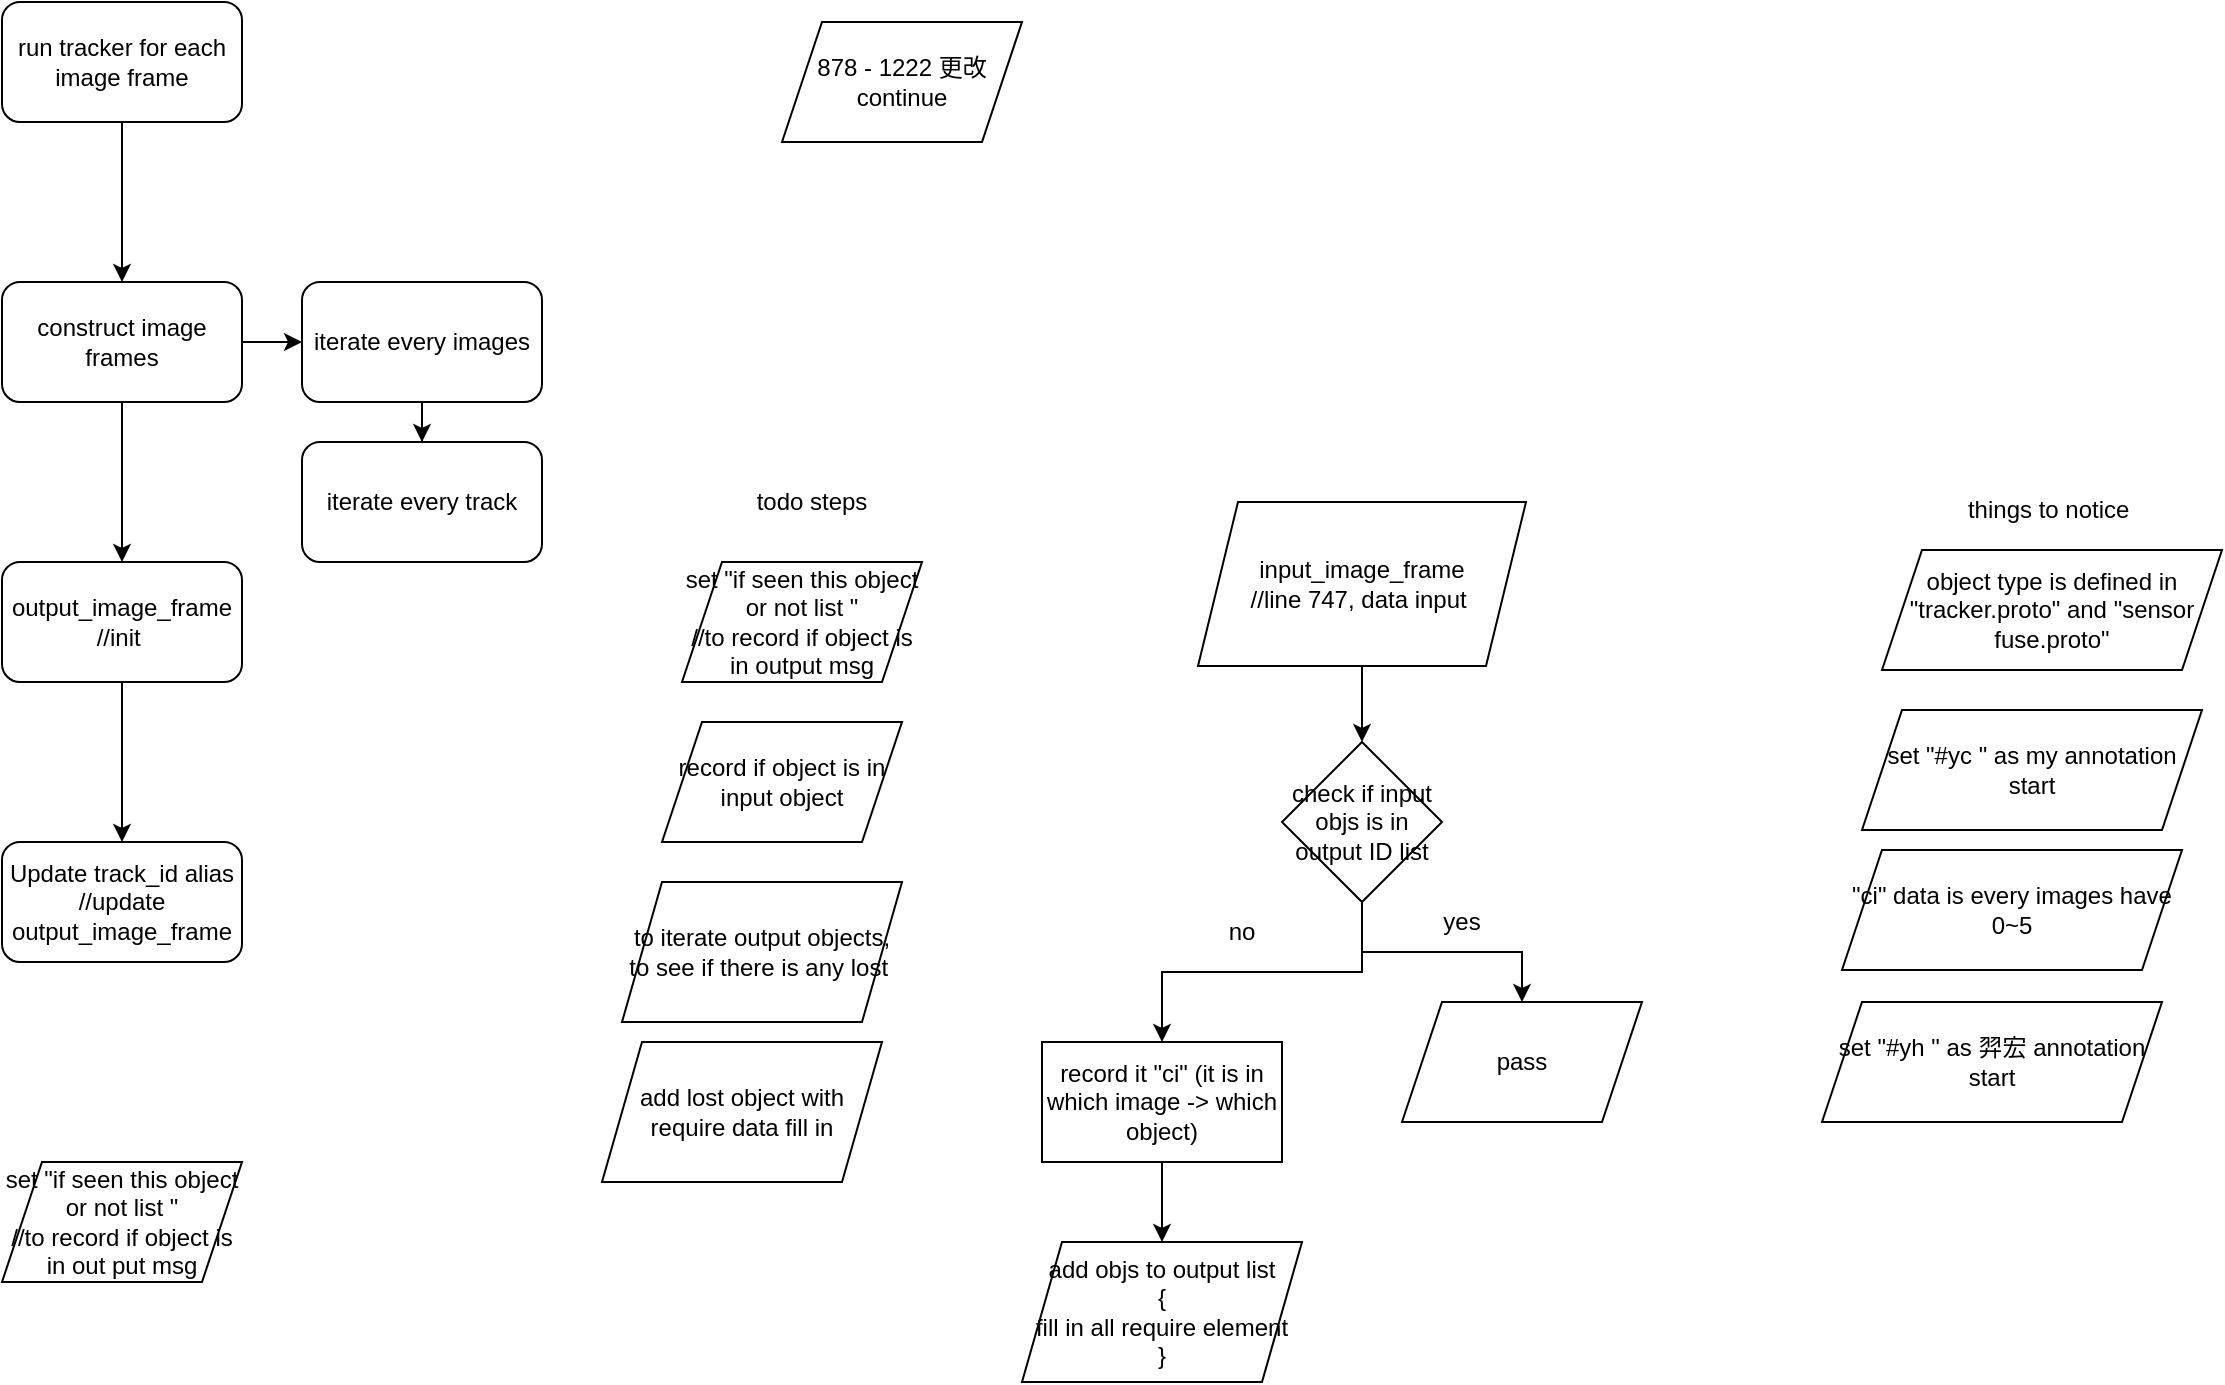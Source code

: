 <mxfile version="15.0.6" type="github">
  <diagram id="z7T73s2i-OFT3F3iAoDb" name="Page-1">
    <mxGraphModel dx="818" dy="466" grid="1" gridSize="10" guides="1" tooltips="1" connect="1" arrows="1" fold="1" page="1" pageScale="1" pageWidth="827" pageHeight="1169" math="0" shadow="0">
      <root>
        <mxCell id="0" />
        <mxCell id="1" parent="0" />
        <mxCell id="UH2d_EVZu4zvosDESQFh-3" value="" style="edgeStyle=orthogonalEdgeStyle;rounded=0;orthogonalLoop=1;jettySize=auto;html=1;" edge="1" parent="1" source="UH2d_EVZu4zvosDESQFh-1" target="UH2d_EVZu4zvosDESQFh-2">
          <mxGeometry relative="1" as="geometry" />
        </mxCell>
        <mxCell id="UH2d_EVZu4zvosDESQFh-1" value="run tracker for each image frame" style="rounded=1;whiteSpace=wrap;html=1;" vertex="1" parent="1">
          <mxGeometry x="70" y="100" width="120" height="60" as="geometry" />
        </mxCell>
        <mxCell id="UH2d_EVZu4zvosDESQFh-5" value="" style="edgeStyle=orthogonalEdgeStyle;rounded=0;orthogonalLoop=1;jettySize=auto;html=1;" edge="1" parent="1" source="UH2d_EVZu4zvosDESQFh-2" target="UH2d_EVZu4zvosDESQFh-4">
          <mxGeometry relative="1" as="geometry" />
        </mxCell>
        <mxCell id="UH2d_EVZu4zvosDESQFh-39" value="" style="edgeStyle=orthogonalEdgeStyle;rounded=0;orthogonalLoop=1;jettySize=auto;html=1;" edge="1" parent="1" source="UH2d_EVZu4zvosDESQFh-2" target="UH2d_EVZu4zvosDESQFh-38">
          <mxGeometry relative="1" as="geometry" />
        </mxCell>
        <mxCell id="UH2d_EVZu4zvosDESQFh-2" value="construct image frames" style="whiteSpace=wrap;html=1;rounded=1;" vertex="1" parent="1">
          <mxGeometry x="70" y="240" width="120" height="60" as="geometry" />
        </mxCell>
        <mxCell id="UH2d_EVZu4zvosDESQFh-9" value="" style="edgeStyle=orthogonalEdgeStyle;rounded=0;orthogonalLoop=1;jettySize=auto;html=1;" edge="1" parent="1" source="UH2d_EVZu4zvosDESQFh-4" target="UH2d_EVZu4zvosDESQFh-8">
          <mxGeometry relative="1" as="geometry" />
        </mxCell>
        <mxCell id="UH2d_EVZu4zvosDESQFh-4" value="output_image_frame&lt;br&gt;//init&amp;nbsp;" style="whiteSpace=wrap;html=1;rounded=1;" vertex="1" parent="1">
          <mxGeometry x="70" y="380" width="120" height="60" as="geometry" />
        </mxCell>
        <mxCell id="UH2d_EVZu4zvosDESQFh-7" value="878 - 1222 更改continue" style="shape=parallelogram;perimeter=parallelogramPerimeter;whiteSpace=wrap;html=1;fixedSize=1;" vertex="1" parent="1">
          <mxGeometry x="460" y="110" width="120" height="60" as="geometry" />
        </mxCell>
        <mxCell id="UH2d_EVZu4zvosDESQFh-8" value="Update track_id alias&lt;br&gt;//update output_image_frame&lt;br&gt;" style="whiteSpace=wrap;html=1;rounded=1;" vertex="1" parent="1">
          <mxGeometry x="70" y="520" width="120" height="60" as="geometry" />
        </mxCell>
        <mxCell id="UH2d_EVZu4zvosDESQFh-23" style="edgeStyle=orthogonalEdgeStyle;rounded=0;orthogonalLoop=1;jettySize=auto;html=1;entryX=0.5;entryY=0;entryDx=0;entryDy=0;" edge="1" parent="1" source="UH2d_EVZu4zvosDESQFh-10" target="UH2d_EVZu4zvosDESQFh-14">
          <mxGeometry relative="1" as="geometry" />
        </mxCell>
        <mxCell id="UH2d_EVZu4zvosDESQFh-10" value="input_image_frame&lt;br&gt;//line 747, data input&amp;nbsp;" style="shape=parallelogram;perimeter=parallelogramPerimeter;whiteSpace=wrap;html=1;fixedSize=1;" vertex="1" parent="1">
          <mxGeometry x="668" y="350" width="164" height="82" as="geometry" />
        </mxCell>
        <mxCell id="UH2d_EVZu4zvosDESQFh-11" value="object type is defined in &quot;tracker.proto&quot; and &quot;sensor fuse.proto&quot;" style="shape=parallelogram;perimeter=parallelogramPerimeter;whiteSpace=wrap;html=1;fixedSize=1;" vertex="1" parent="1">
          <mxGeometry x="1010" y="374" width="170" height="60" as="geometry" />
        </mxCell>
        <mxCell id="UH2d_EVZu4zvosDESQFh-12" value="record if object is in input object" style="shape=parallelogram;perimeter=parallelogramPerimeter;whiteSpace=wrap;html=1;fixedSize=1;" vertex="1" parent="1">
          <mxGeometry x="400" y="460" width="120" height="60" as="geometry" />
        </mxCell>
        <mxCell id="UH2d_EVZu4zvosDESQFh-16" style="edgeStyle=orthogonalEdgeStyle;rounded=0;orthogonalLoop=1;jettySize=auto;html=1;exitX=0.5;exitY=1;exitDx=0;exitDy=0;entryX=0.5;entryY=0;entryDx=0;entryDy=0;" edge="1" parent="1" source="UH2d_EVZu4zvosDESQFh-14" target="UH2d_EVZu4zvosDESQFh-15">
          <mxGeometry relative="1" as="geometry" />
        </mxCell>
        <mxCell id="UH2d_EVZu4zvosDESQFh-24" style="edgeStyle=orthogonalEdgeStyle;rounded=0;orthogonalLoop=1;jettySize=auto;html=1;entryX=0.5;entryY=0;entryDx=0;entryDy=0;" edge="1" parent="1" source="UH2d_EVZu4zvosDESQFh-14" target="UH2d_EVZu4zvosDESQFh-28">
          <mxGeometry relative="1" as="geometry" />
        </mxCell>
        <mxCell id="UH2d_EVZu4zvosDESQFh-14" value="&lt;span&gt;check if input objs is in output ID list&lt;/span&gt;" style="rhombus;whiteSpace=wrap;html=1;" vertex="1" parent="1">
          <mxGeometry x="710" y="470" width="80" height="80" as="geometry" />
        </mxCell>
        <mxCell id="UH2d_EVZu4zvosDESQFh-15" value="pass" style="shape=parallelogram;perimeter=parallelogramPerimeter;whiteSpace=wrap;html=1;fixedSize=1;" vertex="1" parent="1">
          <mxGeometry x="770" y="600" width="120" height="60" as="geometry" />
        </mxCell>
        <mxCell id="UH2d_EVZu4zvosDESQFh-17" value="yes" style="text;html=1;strokeColor=none;fillColor=none;align=center;verticalAlign=middle;whiteSpace=wrap;rounded=0;" vertex="1" parent="1">
          <mxGeometry x="780" y="550" width="40" height="20" as="geometry" />
        </mxCell>
        <mxCell id="UH2d_EVZu4zvosDESQFh-18" value="add objs to output list&lt;br&gt;{&lt;br&gt;fill in all require element&lt;br&gt;}" style="shape=parallelogram;perimeter=parallelogramPerimeter;whiteSpace=wrap;html=1;fixedSize=1;" vertex="1" parent="1">
          <mxGeometry x="580" y="720" width="140" height="70" as="geometry" />
        </mxCell>
        <mxCell id="UH2d_EVZu4zvosDESQFh-21" value="set &quot;if seen this object or not list &quot;&lt;br&gt;//to record if object is in output msg" style="shape=parallelogram;perimeter=parallelogramPerimeter;whiteSpace=wrap;html=1;fixedSize=1;" vertex="1" parent="1">
          <mxGeometry x="410" y="380" width="120" height="60" as="geometry" />
        </mxCell>
        <mxCell id="UH2d_EVZu4zvosDESQFh-22" value="set &quot;if seen this object or not list &quot;&lt;br&gt;//to record if object is in out put msg" style="shape=parallelogram;perimeter=parallelogramPerimeter;whiteSpace=wrap;html=1;fixedSize=1;" vertex="1" parent="1">
          <mxGeometry x="70" y="680" width="120" height="60" as="geometry" />
        </mxCell>
        <mxCell id="UH2d_EVZu4zvosDESQFh-25" value="no&lt;br&gt;" style="text;html=1;strokeColor=none;fillColor=none;align=center;verticalAlign=middle;whiteSpace=wrap;rounded=0;" vertex="1" parent="1">
          <mxGeometry x="670" y="555" width="40" height="20" as="geometry" />
        </mxCell>
        <mxCell id="UH2d_EVZu4zvosDESQFh-32" style="edgeStyle=orthogonalEdgeStyle;rounded=0;orthogonalLoop=1;jettySize=auto;html=1;" edge="1" parent="1" source="UH2d_EVZu4zvosDESQFh-28" target="UH2d_EVZu4zvosDESQFh-18">
          <mxGeometry relative="1" as="geometry" />
        </mxCell>
        <mxCell id="UH2d_EVZu4zvosDESQFh-28" value="record it &quot;ci&quot; (it is in which image -&amp;gt; which object)" style="whiteSpace=wrap;html=1;" vertex="1" parent="1">
          <mxGeometry x="590" y="620" width="120" height="60" as="geometry" />
        </mxCell>
        <mxCell id="UH2d_EVZu4zvosDESQFh-33" value="todo steps" style="text;html=1;strokeColor=none;fillColor=none;align=center;verticalAlign=middle;whiteSpace=wrap;rounded=0;" vertex="1" parent="1">
          <mxGeometry x="440" y="340" width="70" height="20" as="geometry" />
        </mxCell>
        <mxCell id="UH2d_EVZu4zvosDESQFh-34" value="to iterate output objects, to see if there is any lost&amp;nbsp;" style="shape=parallelogram;perimeter=parallelogramPerimeter;whiteSpace=wrap;html=1;fixedSize=1;" vertex="1" parent="1">
          <mxGeometry x="380" y="540" width="140" height="70" as="geometry" />
        </mxCell>
        <mxCell id="UH2d_EVZu4zvosDESQFh-35" value="add lost object with require data fill in" style="shape=parallelogram;perimeter=parallelogramPerimeter;whiteSpace=wrap;html=1;fixedSize=1;" vertex="1" parent="1">
          <mxGeometry x="370" y="620" width="140" height="70" as="geometry" />
        </mxCell>
        <mxCell id="UH2d_EVZu4zvosDESQFh-36" value="things to notice&amp;nbsp;" style="text;html=1;strokeColor=none;fillColor=none;align=center;verticalAlign=middle;whiteSpace=wrap;rounded=0;" vertex="1" parent="1">
          <mxGeometry x="1050" y="344" width="90" height="20" as="geometry" />
        </mxCell>
        <mxCell id="UH2d_EVZu4zvosDESQFh-37" value="set &quot;#yc &quot; as my&amp;nbsp;annotation start" style="shape=parallelogram;perimeter=parallelogramPerimeter;whiteSpace=wrap;html=1;fixedSize=1;" vertex="1" parent="1">
          <mxGeometry x="1000" y="454" width="170" height="60" as="geometry" />
        </mxCell>
        <mxCell id="UH2d_EVZu4zvosDESQFh-41" value="" style="edgeStyle=orthogonalEdgeStyle;rounded=0;orthogonalLoop=1;jettySize=auto;html=1;" edge="1" parent="1" source="UH2d_EVZu4zvosDESQFh-38" target="UH2d_EVZu4zvosDESQFh-40">
          <mxGeometry relative="1" as="geometry" />
        </mxCell>
        <mxCell id="UH2d_EVZu4zvosDESQFh-38" value="iterate every images" style="whiteSpace=wrap;html=1;rounded=1;" vertex="1" parent="1">
          <mxGeometry x="220" y="240" width="120" height="60" as="geometry" />
        </mxCell>
        <mxCell id="UH2d_EVZu4zvosDESQFh-40" value="iterate every track" style="whiteSpace=wrap;html=1;rounded=1;" vertex="1" parent="1">
          <mxGeometry x="220" y="320" width="120" height="60" as="geometry" />
        </mxCell>
        <mxCell id="UH2d_EVZu4zvosDESQFh-42" value="&quot;ci&quot; data is every images have 0~5" style="shape=parallelogram;perimeter=parallelogramPerimeter;whiteSpace=wrap;html=1;fixedSize=1;" vertex="1" parent="1">
          <mxGeometry x="990" y="524" width="170" height="60" as="geometry" />
        </mxCell>
        <mxCell id="UH2d_EVZu4zvosDESQFh-43" value="set &quot;#yh &quot; as 羿宏 annotation start" style="shape=parallelogram;perimeter=parallelogramPerimeter;whiteSpace=wrap;html=1;fixedSize=1;" vertex="1" parent="1">
          <mxGeometry x="980" y="600" width="170" height="60" as="geometry" />
        </mxCell>
      </root>
    </mxGraphModel>
  </diagram>
</mxfile>
